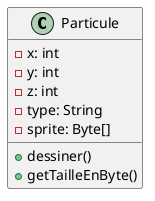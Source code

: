 @startuml Flyweigth

class Particule {
    - x: int
    - y: int
    - z: int
    - type: String
    - sprite: Byte[]
    + dessiner()
    + getTailleEnByte()
}

@enduml